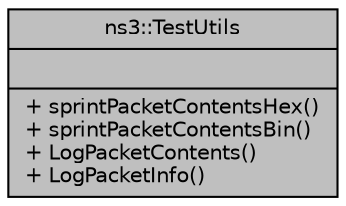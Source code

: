 digraph "ns3::TestUtils"
{
  edge [fontname="Helvetica",fontsize="10",labelfontname="Helvetica",labelfontsize="10"];
  node [fontname="Helvetica",fontsize="10",shape=record];
  Node1 [label="{ns3::TestUtils\n||+ sprintPacketContentsHex()\l+ sprintPacketContentsBin()\l+ LogPacketContents()\l+ LogPacketInfo()\l}",height=0.2,width=0.4,color="black", fillcolor="grey75", style="filled", fontcolor="black"];
}
